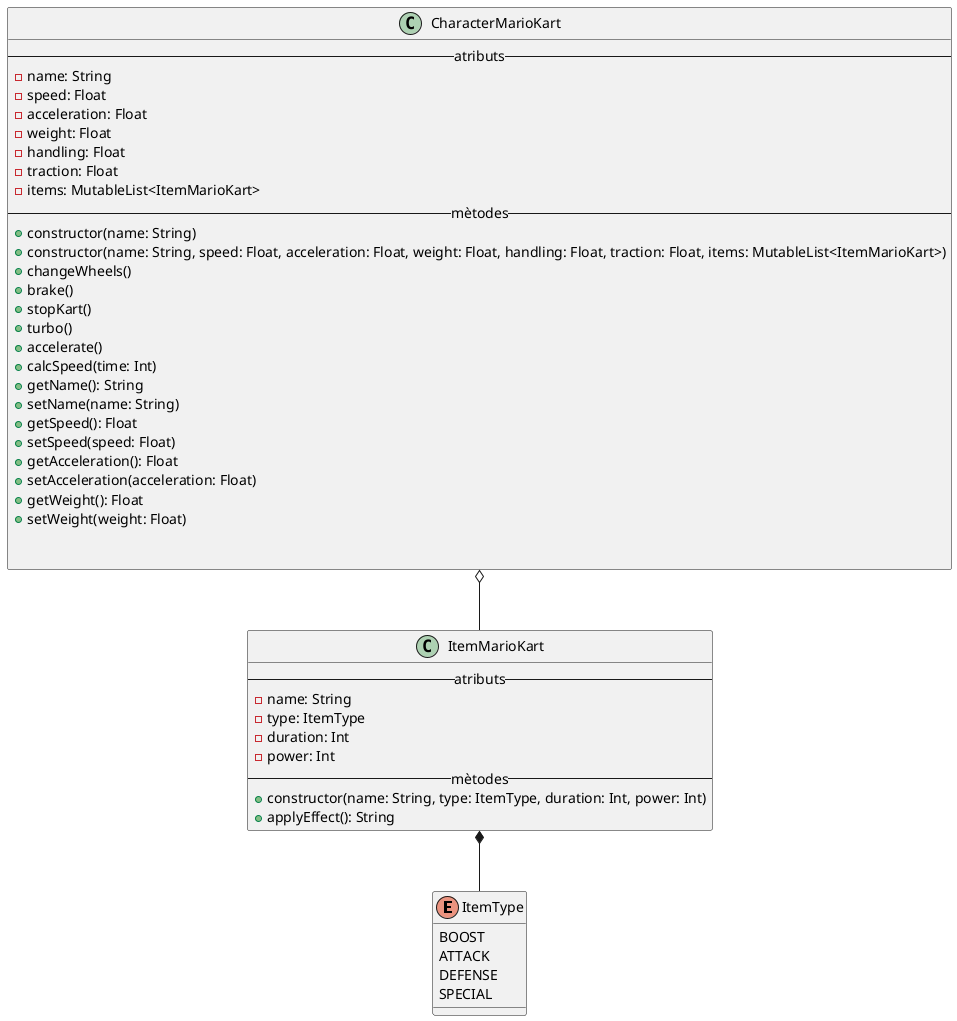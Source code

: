 @startuml
'https://plantuml.com/class-diagram

enum ItemType {
    BOOST
    ATTACK
    DEFENSE
    SPECIAL
}

class ItemMarioKart{
    -- atributs --
    - name: String
    - type: ItemType
    - duration: Int
    - power: Int
    -- mètodes --
    + constructor(name: String, type: ItemType, duration: Int, power: Int)
    + applyEffect(): String
}

class CharacterMarioKart {
    -- atributs --
    - name: String
    - speed: Float
    - acceleration: Float
    - weight: Float
    - handling: Float
    - traction: Float
    - items: MutableList<ItemMarioKart>
    -- mètodes --
    + constructor(name: String)
    + constructor(name: String, speed: Float, acceleration: Float, weight: Float, handling: Float, traction: Float, items: MutableList<ItemMarioKart>)
    + changeWheels()
    + brake()
    + stopKart()
    + turbo()
    + accelerate()
    + calcSpeed(time: Int)
    + getName(): String
    + setName(name: String)
    + getSpeed(): Float
    + setSpeed(speed: Float)
    + getAcceleration(): Float
    + setAcceleration(acceleration: Float)
    + getWeight(): Float
    + setWeight(weight: Float)


}

ItemMarioKart *-- ItemType
CharacterMarioKart o-- ItemMarioKart

@enduml